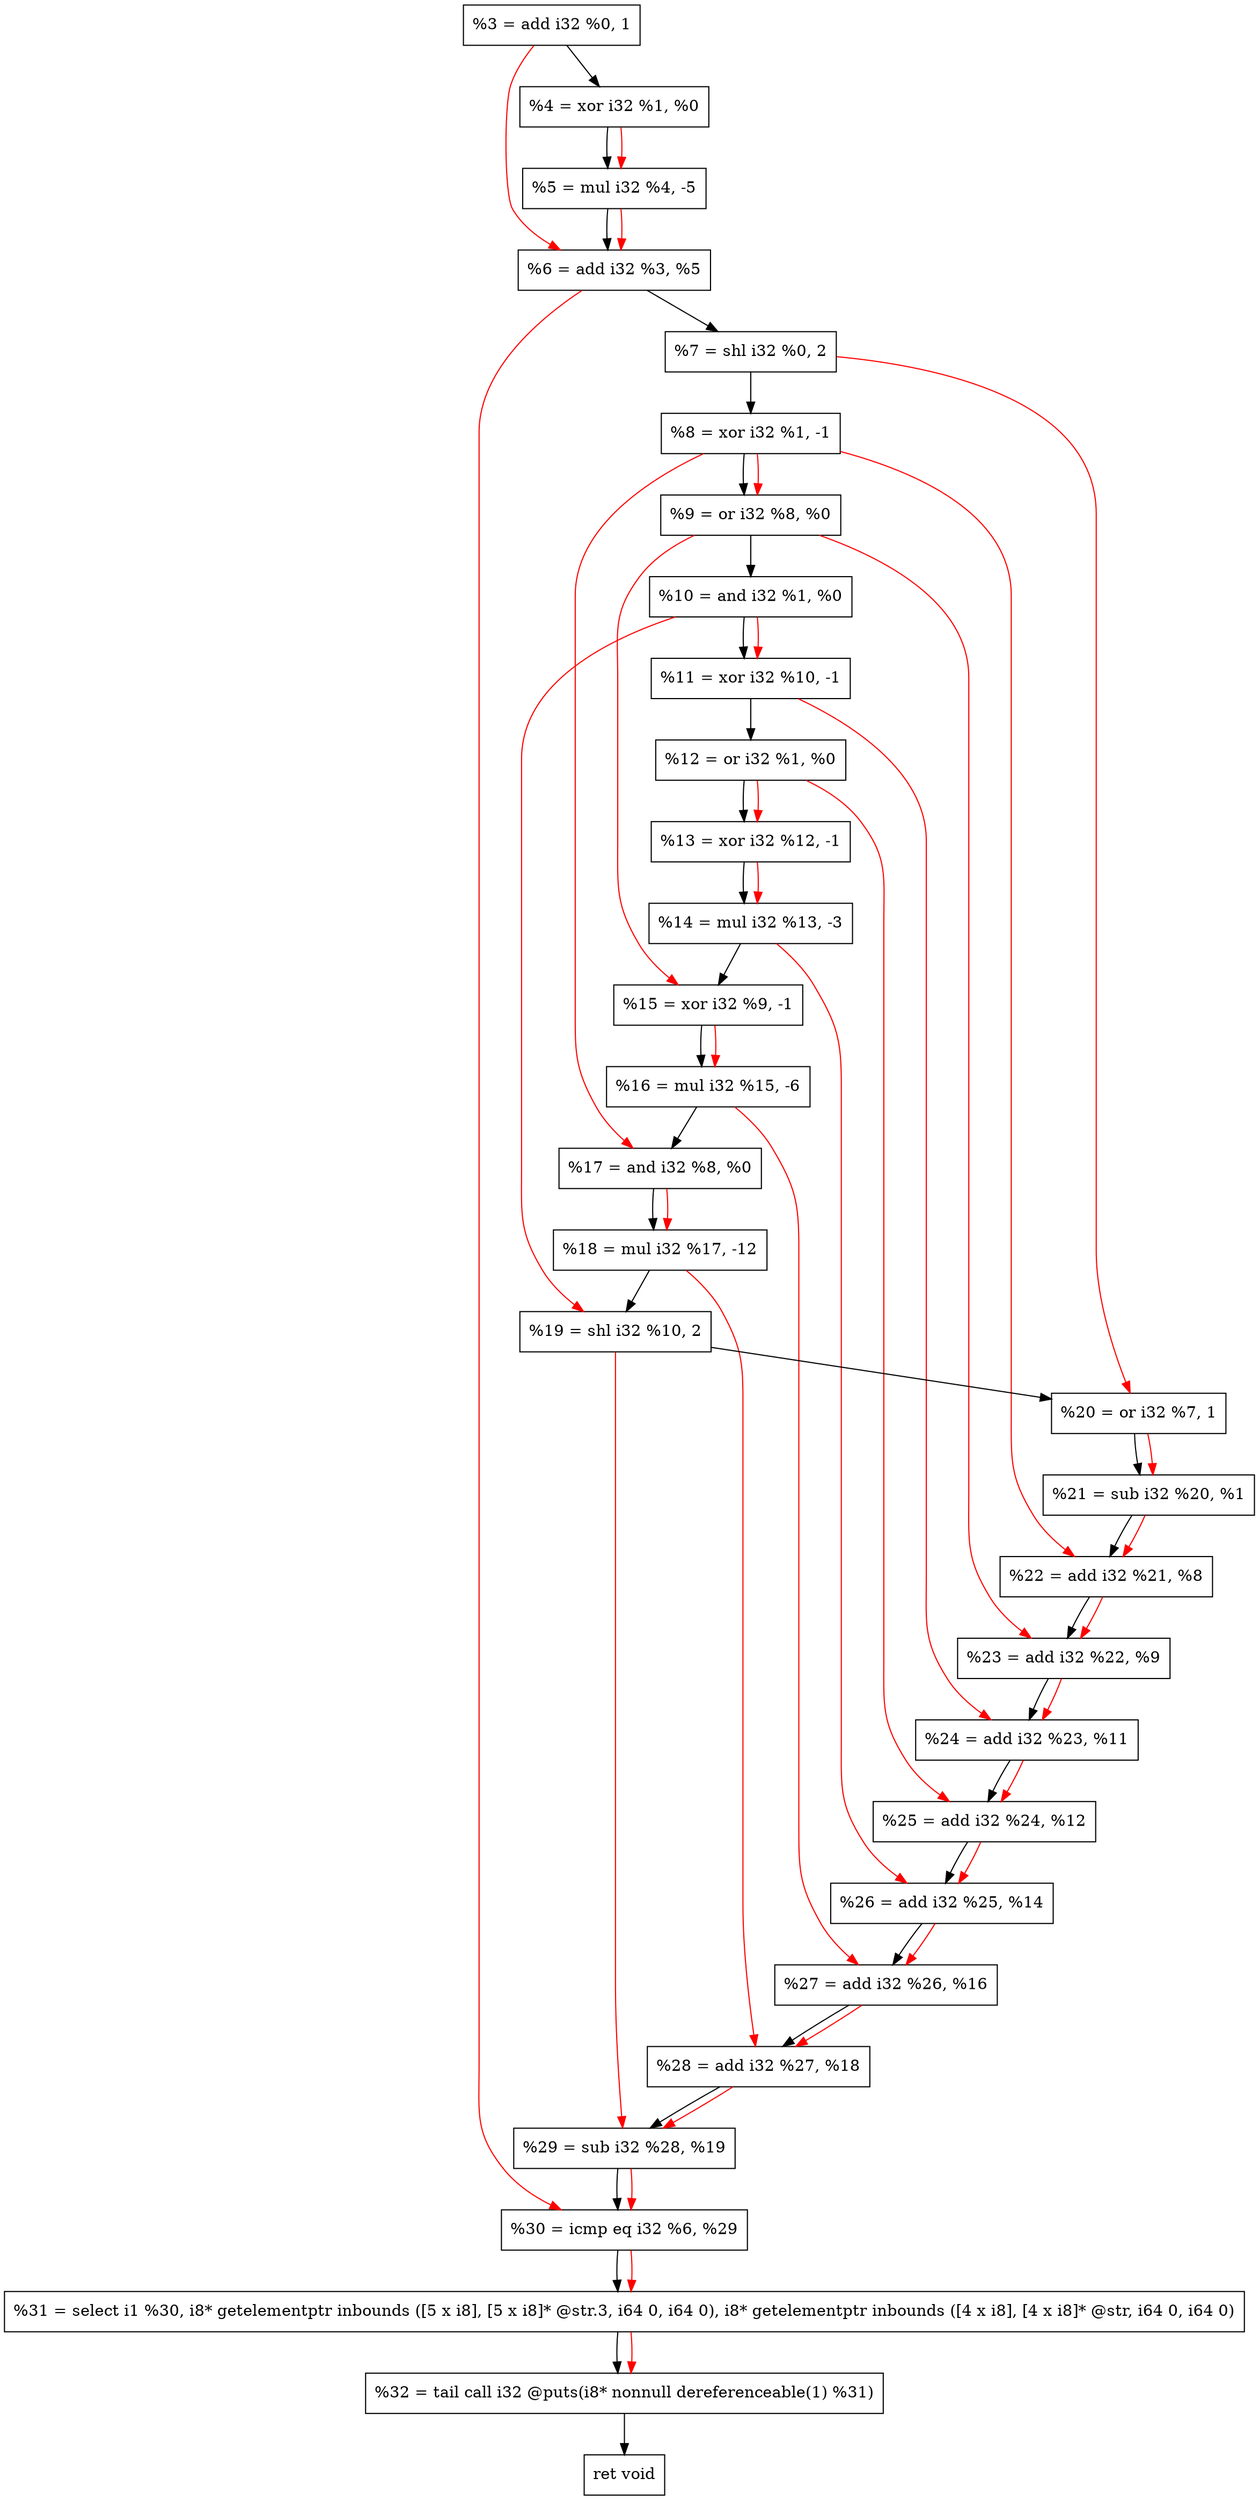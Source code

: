 digraph "DFG for'crackme' function" {
	Node0x22e2c40[shape=record, label="  %3 = add i32 %0, 1"];
	Node0x22e2cb0[shape=record, label="  %4 = xor i32 %1, %0"];
	Node0x22e2d70[shape=record, label="  %5 = mul i32 %4, -5"];
	Node0x22e2de0[shape=record, label="  %6 = add i32 %3, %5"];
	Node0x22e2e80[shape=record, label="  %7 = shl i32 %0, 2"];
	Node0x22e2f20[shape=record, label="  %8 = xor i32 %1, -1"];
	Node0x22e2f90[shape=record, label="  %9 = or i32 %8, %0"];
	Node0x22e3000[shape=record, label="  %10 = and i32 %1, %0"];
	Node0x22e3070[shape=record, label="  %11 = xor i32 %10, -1"];
	Node0x22e30e0[shape=record, label="  %12 = or i32 %1, %0"];
	Node0x22e3150[shape=record, label="  %13 = xor i32 %12, -1"];
	Node0x22e31f0[shape=record, label="  %14 = mul i32 %13, -3"];
	Node0x22e3260[shape=record, label="  %15 = xor i32 %9, -1"];
	Node0x22e3300[shape=record, label="  %16 = mul i32 %15, -6"];
	Node0x22e3370[shape=record, label="  %17 = and i32 %8, %0"];
	Node0x22e3410[shape=record, label="  %18 = mul i32 %17, -12"];
	Node0x22e3480[shape=record, label="  %19 = shl i32 %10, 2"];
	Node0x22e34f0[shape=record, label="  %20 = or i32 %7, 1"];
	Node0x22e3560[shape=record, label="  %21 = sub i32 %20, %1"];
	Node0x22e35d0[shape=record, label="  %22 = add i32 %21, %8"];
	Node0x22e3640[shape=record, label="  %23 = add i32 %22, %9"];
	Node0x22e36b0[shape=record, label="  %24 = add i32 %23, %11"];
	Node0x22e3720[shape=record, label="  %25 = add i32 %24, %12"];
	Node0x22e3790[shape=record, label="  %26 = add i32 %25, %14"];
	Node0x22e3800[shape=record, label="  %27 = add i32 %26, %16"];
	Node0x22e3870[shape=record, label="  %28 = add i32 %27, %18"];
	Node0x22e38e0[shape=record, label="  %29 = sub i32 %28, %19"];
	Node0x22e3950[shape=record, label="  %30 = icmp eq i32 %6, %29"];
	Node0x2283268[shape=record, label="  %31 = select i1 %30, i8* getelementptr inbounds ([5 x i8], [5 x i8]* @str.3, i64 0, i64 0), i8* getelementptr inbounds ([4 x i8], [4 x i8]* @str, i64 0, i64 0)"];
	Node0x22e3df0[shape=record, label="  %32 = tail call i32 @puts(i8* nonnull dereferenceable(1) %31)"];
	Node0x22e4050[shape=record, label="  ret void"];
	Node0x22e2c40 -> Node0x22e2cb0;
	Node0x22e2cb0 -> Node0x22e2d70;
	Node0x22e2d70 -> Node0x22e2de0;
	Node0x22e2de0 -> Node0x22e2e80;
	Node0x22e2e80 -> Node0x22e2f20;
	Node0x22e2f20 -> Node0x22e2f90;
	Node0x22e2f90 -> Node0x22e3000;
	Node0x22e3000 -> Node0x22e3070;
	Node0x22e3070 -> Node0x22e30e0;
	Node0x22e30e0 -> Node0x22e3150;
	Node0x22e3150 -> Node0x22e31f0;
	Node0x22e31f0 -> Node0x22e3260;
	Node0x22e3260 -> Node0x22e3300;
	Node0x22e3300 -> Node0x22e3370;
	Node0x22e3370 -> Node0x22e3410;
	Node0x22e3410 -> Node0x22e3480;
	Node0x22e3480 -> Node0x22e34f0;
	Node0x22e34f0 -> Node0x22e3560;
	Node0x22e3560 -> Node0x22e35d0;
	Node0x22e35d0 -> Node0x22e3640;
	Node0x22e3640 -> Node0x22e36b0;
	Node0x22e36b0 -> Node0x22e3720;
	Node0x22e3720 -> Node0x22e3790;
	Node0x22e3790 -> Node0x22e3800;
	Node0x22e3800 -> Node0x22e3870;
	Node0x22e3870 -> Node0x22e38e0;
	Node0x22e38e0 -> Node0x22e3950;
	Node0x22e3950 -> Node0x2283268;
	Node0x2283268 -> Node0x22e3df0;
	Node0x22e3df0 -> Node0x22e4050;
edge [color=red]
	Node0x22e2cb0 -> Node0x22e2d70;
	Node0x22e2c40 -> Node0x22e2de0;
	Node0x22e2d70 -> Node0x22e2de0;
	Node0x22e2f20 -> Node0x22e2f90;
	Node0x22e3000 -> Node0x22e3070;
	Node0x22e30e0 -> Node0x22e3150;
	Node0x22e3150 -> Node0x22e31f0;
	Node0x22e2f90 -> Node0x22e3260;
	Node0x22e3260 -> Node0x22e3300;
	Node0x22e2f20 -> Node0x22e3370;
	Node0x22e3370 -> Node0x22e3410;
	Node0x22e3000 -> Node0x22e3480;
	Node0x22e2e80 -> Node0x22e34f0;
	Node0x22e34f0 -> Node0x22e3560;
	Node0x22e3560 -> Node0x22e35d0;
	Node0x22e2f20 -> Node0x22e35d0;
	Node0x22e35d0 -> Node0x22e3640;
	Node0x22e2f90 -> Node0x22e3640;
	Node0x22e3640 -> Node0x22e36b0;
	Node0x22e3070 -> Node0x22e36b0;
	Node0x22e36b0 -> Node0x22e3720;
	Node0x22e30e0 -> Node0x22e3720;
	Node0x22e3720 -> Node0x22e3790;
	Node0x22e31f0 -> Node0x22e3790;
	Node0x22e3790 -> Node0x22e3800;
	Node0x22e3300 -> Node0x22e3800;
	Node0x22e3800 -> Node0x22e3870;
	Node0x22e3410 -> Node0x22e3870;
	Node0x22e3870 -> Node0x22e38e0;
	Node0x22e3480 -> Node0x22e38e0;
	Node0x22e2de0 -> Node0x22e3950;
	Node0x22e38e0 -> Node0x22e3950;
	Node0x22e3950 -> Node0x2283268;
	Node0x2283268 -> Node0x22e3df0;
}
